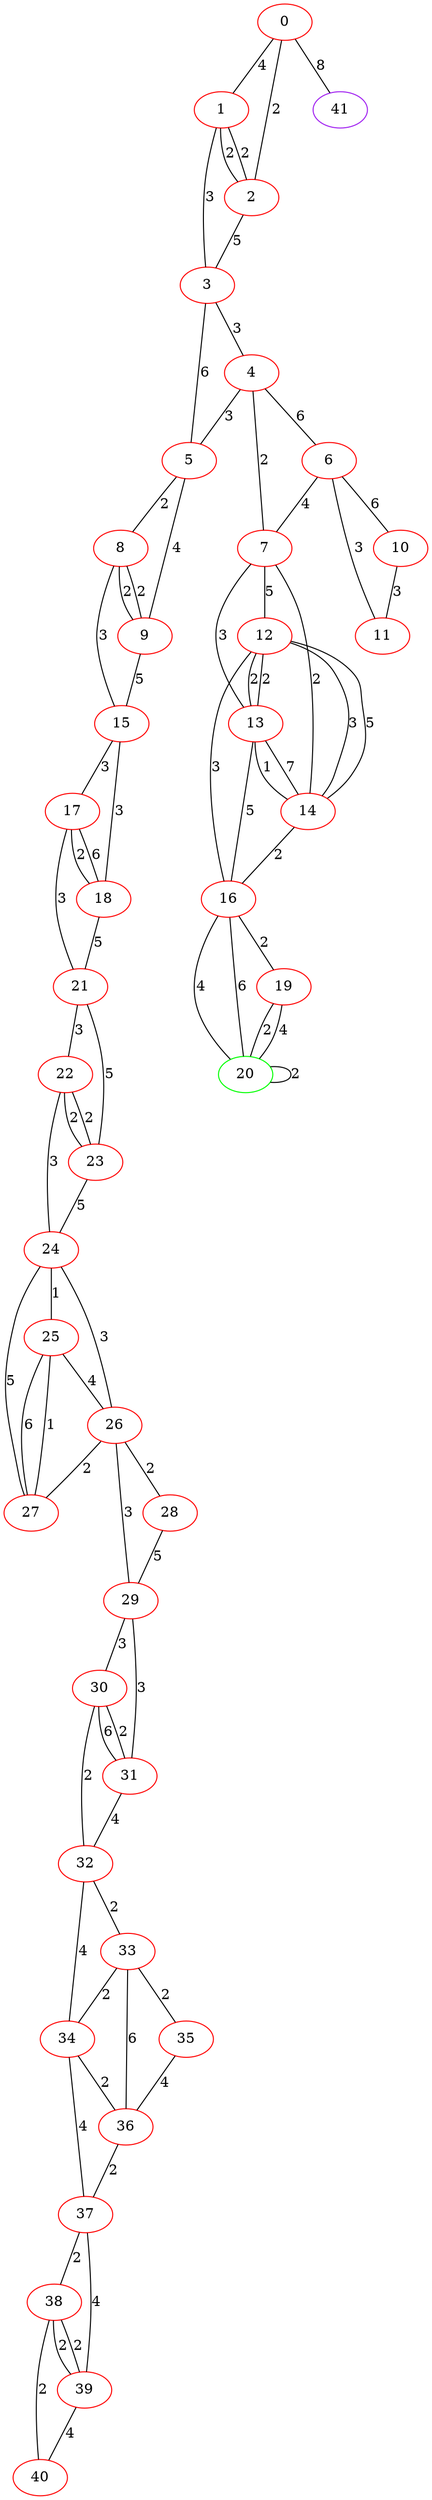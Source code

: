 graph "" {
0 [color=red, weight=1];
1 [color=red, weight=1];
2 [color=red, weight=1];
3 [color=red, weight=1];
4 [color=red, weight=1];
5 [color=red, weight=1];
6 [color=red, weight=1];
7 [color=red, weight=1];
8 [color=red, weight=1];
9 [color=red, weight=1];
10 [color=red, weight=1];
11 [color=red, weight=1];
12 [color=red, weight=1];
13 [color=red, weight=1];
14 [color=red, weight=1];
15 [color=red, weight=1];
16 [color=red, weight=1];
17 [color=red, weight=1];
18 [color=red, weight=1];
19 [color=red, weight=1];
20 [color=green, weight=2];
21 [color=red, weight=1];
22 [color=red, weight=1];
23 [color=red, weight=1];
24 [color=red, weight=1];
25 [color=red, weight=1];
26 [color=red, weight=1];
27 [color=red, weight=1];
28 [color=red, weight=1];
29 [color=red, weight=1];
30 [color=red, weight=1];
31 [color=red, weight=1];
32 [color=red, weight=1];
33 [color=red, weight=1];
34 [color=red, weight=1];
35 [color=red, weight=1];
36 [color=red, weight=1];
37 [color=red, weight=1];
38 [color=red, weight=1];
39 [color=red, weight=1];
40 [color=red, weight=1];
41 [color=purple, weight=4];
0 -- 1  [key=0, label=4];
0 -- 2  [key=0, label=2];
0 -- 41  [key=0, label=8];
1 -- 2  [key=0, label=2];
1 -- 2  [key=1, label=2];
1 -- 3  [key=0, label=3];
2 -- 3  [key=0, label=5];
3 -- 4  [key=0, label=3];
3 -- 5  [key=0, label=6];
4 -- 5  [key=0, label=3];
4 -- 6  [key=0, label=6];
4 -- 7  [key=0, label=2];
5 -- 8  [key=0, label=2];
5 -- 9  [key=0, label=4];
6 -- 10  [key=0, label=6];
6 -- 11  [key=0, label=3];
6 -- 7  [key=0, label=4];
7 -- 12  [key=0, label=5];
7 -- 13  [key=0, label=3];
7 -- 14  [key=0, label=2];
8 -- 9  [key=0, label=2];
8 -- 9  [key=1, label=2];
8 -- 15  [key=0, label=3];
9 -- 15  [key=0, label=5];
10 -- 11  [key=0, label=3];
12 -- 16  [key=0, label=3];
12 -- 13  [key=0, label=2];
12 -- 13  [key=1, label=2];
12 -- 14  [key=0, label=3];
12 -- 14  [key=1, label=5];
13 -- 16  [key=0, label=5];
13 -- 14  [key=0, label=1];
13 -- 14  [key=1, label=7];
14 -- 16  [key=0, label=2];
15 -- 18  [key=0, label=3];
15 -- 17  [key=0, label=3];
16 -- 19  [key=0, label=2];
16 -- 20  [key=0, label=4];
16 -- 20  [key=1, label=6];
17 -- 18  [key=0, label=2];
17 -- 18  [key=1, label=6];
17 -- 21  [key=0, label=3];
18 -- 21  [key=0, label=5];
19 -- 20  [key=0, label=2];
19 -- 20  [key=1, label=4];
20 -- 20  [key=0, label=2];
21 -- 22  [key=0, label=3];
21 -- 23  [key=0, label=5];
22 -- 24  [key=0, label=3];
22 -- 23  [key=0, label=2];
22 -- 23  [key=1, label=2];
23 -- 24  [key=0, label=5];
24 -- 25  [key=0, label=1];
24 -- 26  [key=0, label=3];
24 -- 27  [key=0, label=5];
25 -- 26  [key=0, label=4];
25 -- 27  [key=0, label=6];
25 -- 27  [key=1, label=1];
26 -- 27  [key=0, label=2];
26 -- 28  [key=0, label=2];
26 -- 29  [key=0, label=3];
28 -- 29  [key=0, label=5];
29 -- 30  [key=0, label=3];
29 -- 31  [key=0, label=3];
30 -- 32  [key=0, label=2];
30 -- 31  [key=0, label=6];
30 -- 31  [key=1, label=2];
31 -- 32  [key=0, label=4];
32 -- 33  [key=0, label=2];
32 -- 34  [key=0, label=4];
33 -- 34  [key=0, label=2];
33 -- 35  [key=0, label=2];
33 -- 36  [key=0, label=6];
34 -- 36  [key=0, label=2];
34 -- 37  [key=0, label=4];
35 -- 36  [key=0, label=4];
36 -- 37  [key=0, label=2];
37 -- 38  [key=0, label=2];
37 -- 39  [key=0, label=4];
38 -- 40  [key=0, label=2];
38 -- 39  [key=0, label=2];
38 -- 39  [key=1, label=2];
39 -- 40  [key=0, label=4];
}
